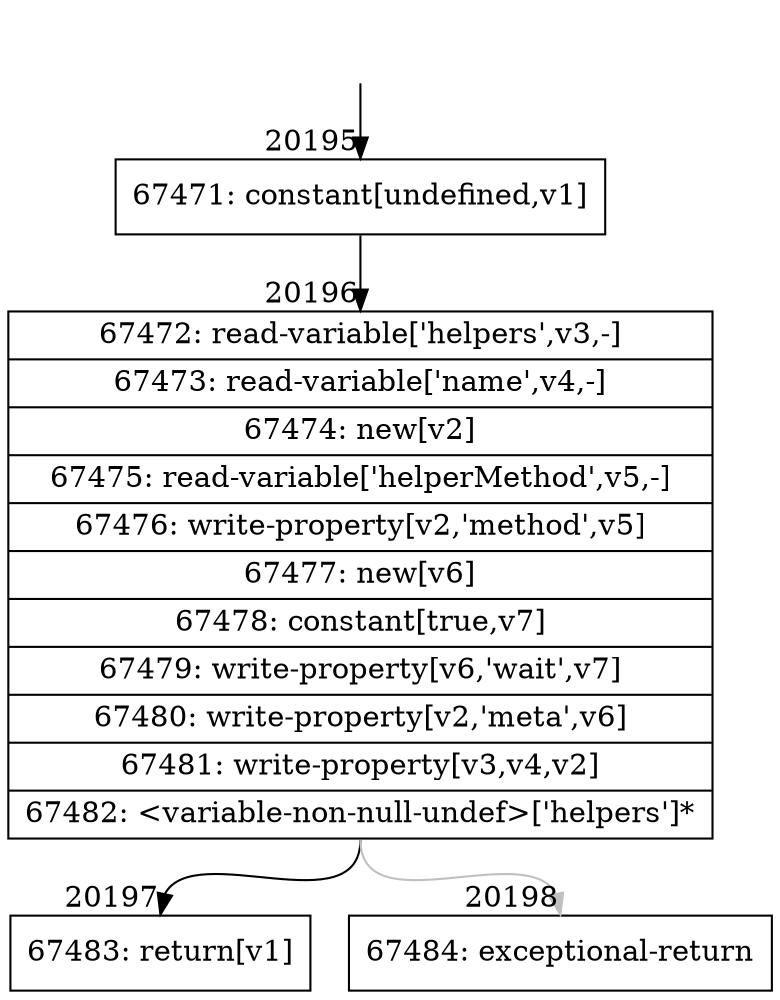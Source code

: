 digraph {
rankdir="TD"
BB_entry1754[shape=none,label=""];
BB_entry1754 -> BB20195 [tailport=s, headport=n, headlabel="    20195"]
BB20195 [shape=record label="{67471: constant[undefined,v1]}" ] 
BB20195 -> BB20196 [tailport=s, headport=n, headlabel="      20196"]
BB20196 [shape=record label="{67472: read-variable['helpers',v3,-]|67473: read-variable['name',v4,-]|67474: new[v2]|67475: read-variable['helperMethod',v5,-]|67476: write-property[v2,'method',v5]|67477: new[v6]|67478: constant[true,v7]|67479: write-property[v6,'wait',v7]|67480: write-property[v2,'meta',v6]|67481: write-property[v3,v4,v2]|67482: \<variable-non-null-undef\>['helpers']*}" ] 
BB20196 -> BB20197 [tailport=s, headport=n, headlabel="      20197"]
BB20196 -> BB20198 [tailport=s, headport=n, color=gray, headlabel="      20198"]
BB20197 [shape=record label="{67483: return[v1]}" ] 
BB20198 [shape=record label="{67484: exceptional-return}" ] 
//#$~ 37839
}
